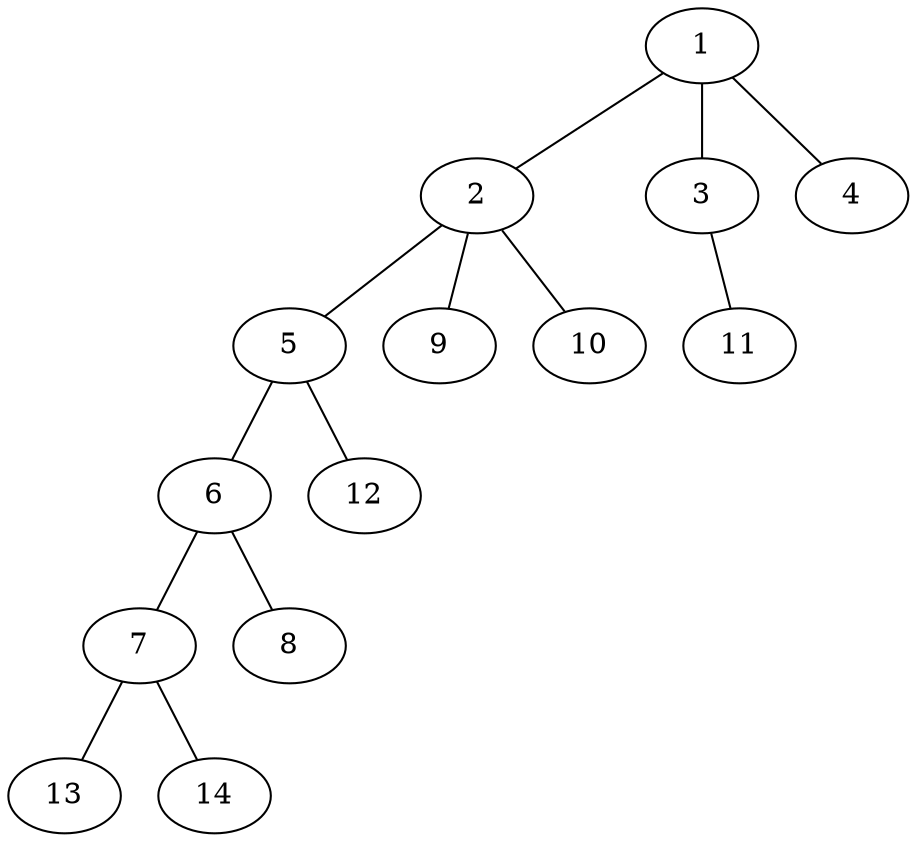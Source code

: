 graph molecule_2650 {
	1	 [chem=C];
	2	 [chem=C];
	1 -- 2	 [valence=1];
	3	 [chem=O];
	1 -- 3	 [valence=1];
	4	 [chem=O];
	1 -- 4	 [valence=2];
	5	 [chem=N];
	2 -- 5	 [valence=1];
	9	 [chem=H];
	2 -- 9	 [valence=1];
	10	 [chem=H];
	2 -- 10	 [valence=1];
	11	 [chem=H];
	3 -- 11	 [valence=1];
	6	 [chem=C];
	5 -- 6	 [valence=1];
	12	 [chem=H];
	5 -- 12	 [valence=1];
	7	 [chem=N];
	6 -- 7	 [valence=1];
	8	 [chem=O];
	6 -- 8	 [valence=2];
	13	 [chem=H];
	7 -- 13	 [valence=1];
	14	 [chem=H];
	7 -- 14	 [valence=1];
}
